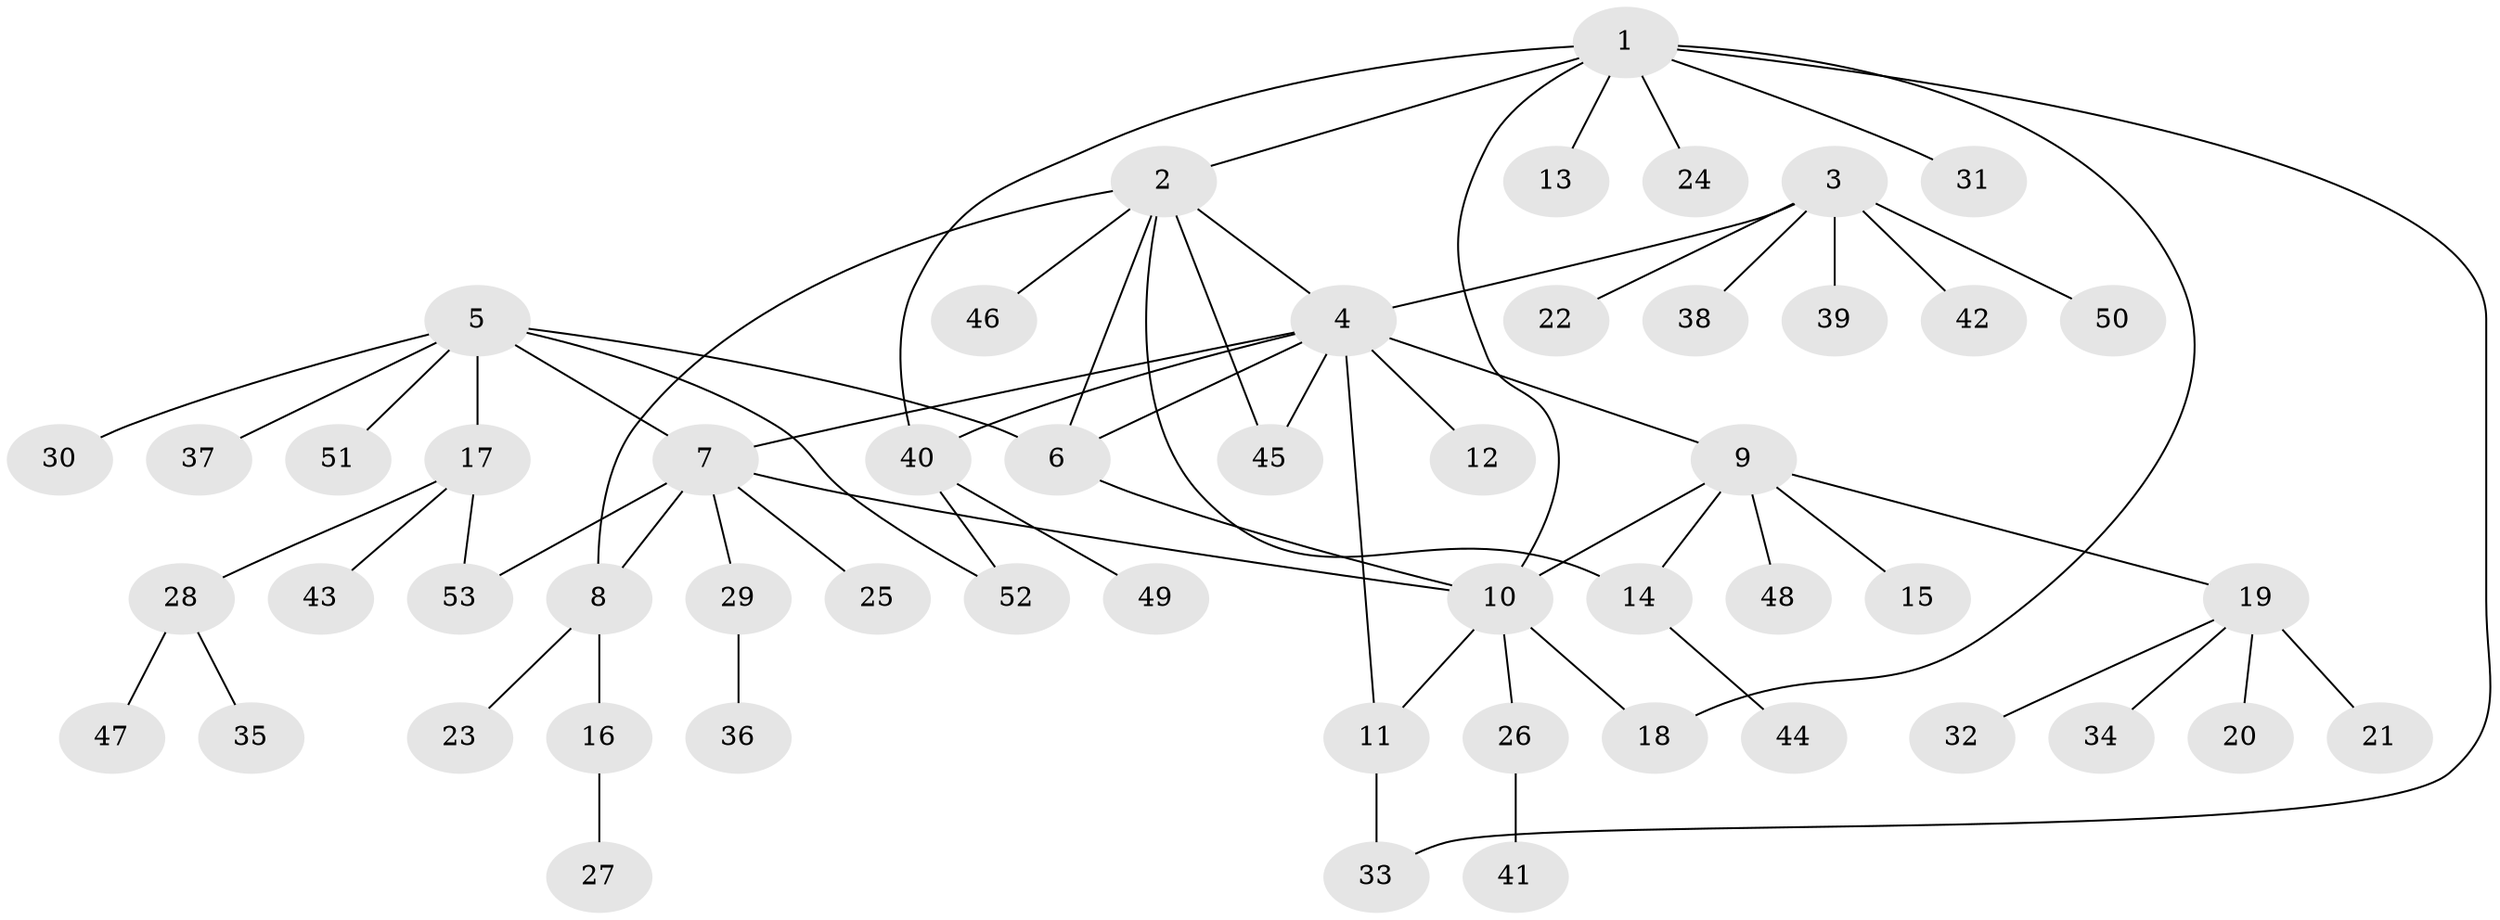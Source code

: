 // Generated by graph-tools (version 1.1) at 2025/11/02/27/25 16:11:31]
// undirected, 53 vertices, 66 edges
graph export_dot {
graph [start="1"]
  node [color=gray90,style=filled];
  1;
  2;
  3;
  4;
  5;
  6;
  7;
  8;
  9;
  10;
  11;
  12;
  13;
  14;
  15;
  16;
  17;
  18;
  19;
  20;
  21;
  22;
  23;
  24;
  25;
  26;
  27;
  28;
  29;
  30;
  31;
  32;
  33;
  34;
  35;
  36;
  37;
  38;
  39;
  40;
  41;
  42;
  43;
  44;
  45;
  46;
  47;
  48;
  49;
  50;
  51;
  52;
  53;
  1 -- 2;
  1 -- 10;
  1 -- 13;
  1 -- 18;
  1 -- 24;
  1 -- 31;
  1 -- 33;
  1 -- 40;
  2 -- 4;
  2 -- 6;
  2 -- 8;
  2 -- 14;
  2 -- 45;
  2 -- 46;
  3 -- 4;
  3 -- 22;
  3 -- 38;
  3 -- 39;
  3 -- 42;
  3 -- 50;
  4 -- 6;
  4 -- 7;
  4 -- 9;
  4 -- 11;
  4 -- 12;
  4 -- 40;
  4 -- 45;
  5 -- 6;
  5 -- 7;
  5 -- 17;
  5 -- 30;
  5 -- 37;
  5 -- 51;
  5 -- 52;
  6 -- 10;
  7 -- 8;
  7 -- 10;
  7 -- 25;
  7 -- 29;
  7 -- 53;
  8 -- 16;
  8 -- 23;
  9 -- 10;
  9 -- 14;
  9 -- 15;
  9 -- 19;
  9 -- 48;
  10 -- 11;
  10 -- 18;
  10 -- 26;
  11 -- 33;
  14 -- 44;
  16 -- 27;
  17 -- 28;
  17 -- 43;
  17 -- 53;
  19 -- 20;
  19 -- 21;
  19 -- 32;
  19 -- 34;
  26 -- 41;
  28 -- 35;
  28 -- 47;
  29 -- 36;
  40 -- 49;
  40 -- 52;
}
